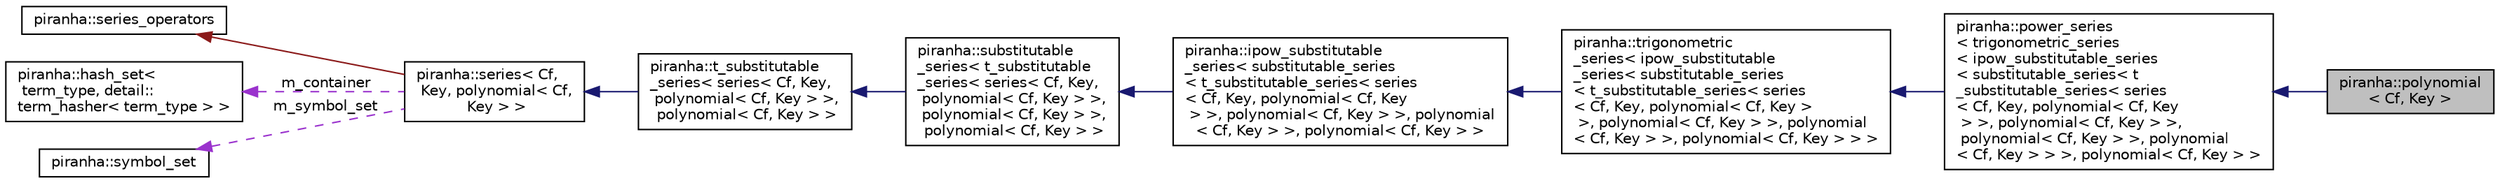 digraph "piranha::polynomial&lt; Cf, Key &gt;"
{
  edge [fontname="Helvetica",fontsize="10",labelfontname="Helvetica",labelfontsize="10"];
  node [fontname="Helvetica",fontsize="10",shape=record];
  rankdir="LR";
  Node8 [label="piranha::polynomial\l\< Cf, Key \>",height=0.2,width=0.4,color="black", fillcolor="grey75", style="filled", fontcolor="black"];
  Node9 -> Node8 [dir="back",color="midnightblue",fontsize="10",style="solid",fontname="Helvetica"];
  Node9 [label="piranha::power_series\l\< trigonometric_series\l\< ipow_substitutable_series\l\< substitutable_series\< t\l_substitutable_series\< series\l\< Cf, Key, polynomial\< Cf, Key\l \> \>, polynomial\< Cf, Key \> \>,\l polynomial\< Cf, Key \> \>, polynomial\l\< Cf, Key \> \> \>, polynomial\< Cf, Key \> \>",height=0.2,width=0.4,color="black", fillcolor="white", style="filled",URL="$classpiranha_1_1power__series.html"];
  Node10 -> Node9 [dir="back",color="midnightblue",fontsize="10",style="solid",fontname="Helvetica"];
  Node10 [label="piranha::trigonometric\l_series\< ipow_substitutable\l_series\< substitutable_series\l\< t_substitutable_series\< series\l\< Cf, Key, polynomial\< Cf, Key \>\l \>, polynomial\< Cf, Key \> \>, polynomial\l\< Cf, Key \> \>, polynomial\< Cf, Key \> \> \>",height=0.2,width=0.4,color="black", fillcolor="white", style="filled",URL="$classpiranha_1_1trigonometric__series.html"];
  Node11 -> Node10 [dir="back",color="midnightblue",fontsize="10",style="solid",fontname="Helvetica"];
  Node11 [label="piranha::ipow_substitutable\l_series\< substitutable_series\l\< t_substitutable_series\< series\l\< Cf, Key, polynomial\< Cf, Key\l \> \>, polynomial\< Cf, Key \> \>, polynomial\l\< Cf, Key \> \>, polynomial\< Cf, Key \> \>",height=0.2,width=0.4,color="black", fillcolor="white", style="filled",URL="$classpiranha_1_1ipow__substitutable__series.html"];
  Node12 -> Node11 [dir="back",color="midnightblue",fontsize="10",style="solid",fontname="Helvetica"];
  Node12 [label="piranha::substitutable\l_series\< t_substitutable\l_series\< series\< Cf, Key,\l polynomial\< Cf, Key \> \>,\l polynomial\< Cf, Key \> \>,\l polynomial\< Cf, Key \> \>",height=0.2,width=0.4,color="black", fillcolor="white", style="filled",URL="$classpiranha_1_1substitutable__series.html"];
  Node13 -> Node12 [dir="back",color="midnightblue",fontsize="10",style="solid",fontname="Helvetica"];
  Node13 [label="piranha::t_substitutable\l_series\< series\< Cf, Key,\l polynomial\< Cf, Key \> \>,\l polynomial\< Cf, Key \> \>",height=0.2,width=0.4,color="black", fillcolor="white", style="filled",URL="$classpiranha_1_1t__substitutable__series.html"];
  Node14 -> Node13 [dir="back",color="midnightblue",fontsize="10",style="solid",fontname="Helvetica"];
  Node14 [label="piranha::series\< Cf,\l Key, polynomial\< Cf,\l Key \> \>",height=0.2,width=0.4,color="black", fillcolor="white", style="filled",URL="$classpiranha_1_1series.html"];
  Node15 -> Node14 [dir="back",color="firebrick4",fontsize="10",style="solid",fontname="Helvetica"];
  Node15 [label="piranha::series_operators",height=0.2,width=0.4,color="black", fillcolor="white", style="filled",URL="$classpiranha_1_1series__operators.html",tooltip="Series operators. "];
  Node16 -> Node14 [dir="back",color="darkorchid3",fontsize="10",style="dashed",label=" m_container" ,fontname="Helvetica"];
  Node16 [label="piranha::hash_set\<\l term_type, detail::\lterm_hasher\< term_type \> \>",height=0.2,width=0.4,color="black", fillcolor="white", style="filled",URL="$classpiranha_1_1hash__set.html"];
  Node17 -> Node14 [dir="back",color="darkorchid3",fontsize="10",style="dashed",label=" m_symbol_set" ,fontname="Helvetica"];
  Node17 [label="piranha::symbol_set",height=0.2,width=0.4,color="black", fillcolor="white", style="filled",URL="$classpiranha_1_1symbol__set.html",tooltip="Symbol set. "];
}
